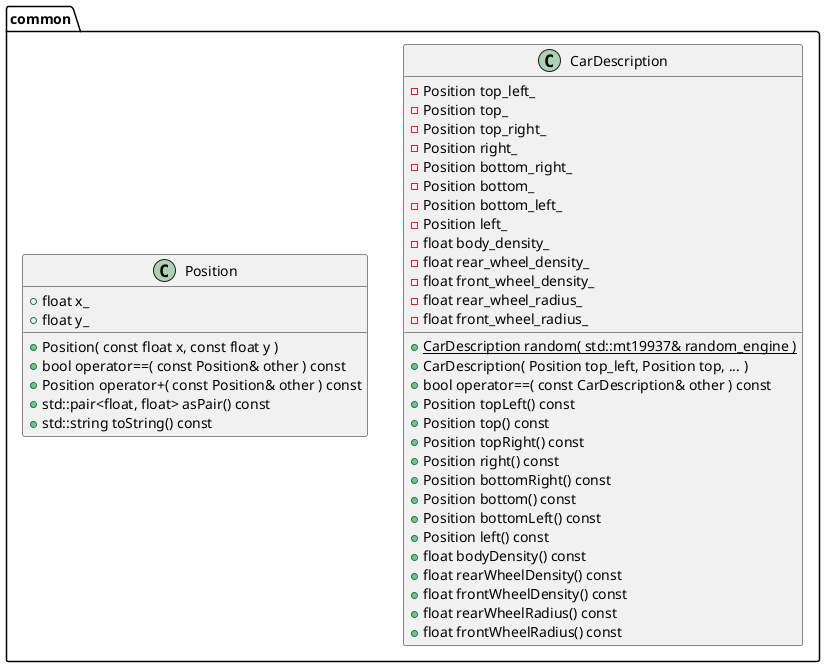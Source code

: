 @startuml
'https://plantuml.com/class-diagram
package common {
    class CarDescription {
        + {static} CarDescription random( std::mt19937& random_engine )
        + CarDescription( Position top_left, Position top, ... )
        + bool operator==( const CarDescription& other ) const
        + Position topLeft() const
        + Position top() const
        + Position topRight() const
        + Position right() const
        + Position bottomRight() const
        + Position bottom() const
        + Position bottomLeft() const
        + Position left() const
        + float bodyDensity() const
        + float rearWheelDensity() const
        + float frontWheelDensity() const
        + float rearWheelRadius() const
        + float frontWheelRadius() const
        - Position top_left_
        - Position top_
        - Position top_right_
        - Position right_
        - Position bottom_right_
        - Position bottom_
        - Position bottom_left_
        - Position left_
        - float body_density_
        - float rear_wheel_density_
        - float front_wheel_density_
        - float rear_wheel_radius_
        - float front_wheel_radius_
    }

    class Position {
        + Position( const float x, const float y )
        + bool operator==( const Position& other ) const
        + Position operator+( const Position& other ) const
        + std::pair<float, float> asPair() const
        + std::string toString() const
        + float x_
        + float y_
    }
}
@enduml